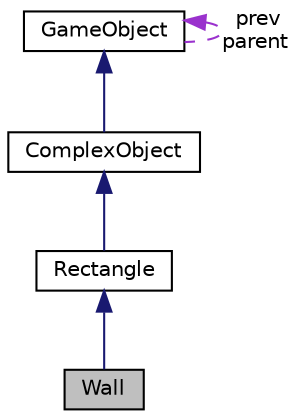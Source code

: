 digraph "Wall"
{
 // LATEX_PDF_SIZE
  edge [fontname="Helvetica",fontsize="10",labelfontname="Helvetica",labelfontsize="10"];
  node [fontname="Helvetica",fontsize="10",shape=record];
  Node1 [label="Wall",height=0.2,width=0.4,color="black", fillcolor="grey75", style="filled", fontcolor="black",tooltip=" "];
  Node2 -> Node1 [dir="back",color="midnightblue",fontsize="10",style="solid"];
  Node2 [label="Rectangle",height=0.2,width=0.4,color="black", fillcolor="white", style="filled",URL="$classRectangle.html",tooltip=" "];
  Node3 -> Node2 [dir="back",color="midnightblue",fontsize="10",style="solid"];
  Node3 [label="ComplexObject",height=0.2,width=0.4,color="black", fillcolor="white", style="filled",URL="$classComplexObject.html",tooltip=" "];
  Node4 -> Node3 [dir="back",color="midnightblue",fontsize="10",style="solid"];
  Node4 [label="GameObject",height=0.2,width=0.4,color="black", fillcolor="white", style="filled",URL="$classGameObject.html",tooltip=" "];
  Node4 -> Node4 [dir="back",color="darkorchid3",fontsize="10",style="dashed",label=" prev\nparent" ];
}
